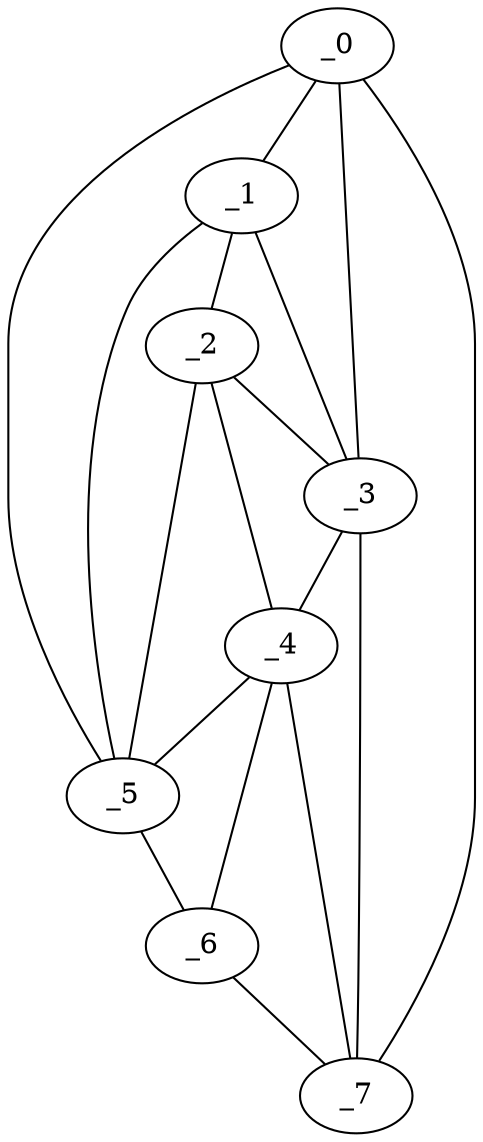 graph "obj38__325.gxl" {
	_0	 [x=23,
		y=72];
	_1	 [x=79,
		y=62];
	_0 -- _1	 [valence=1];
	_3	 [x=104,
		y=59];
	_0 -- _3	 [valence=2];
	_5	 [x=107,
		y=40];
	_0 -- _5	 [valence=1];
	_7	 [x=125,
		y=56];
	_0 -- _7	 [valence=1];
	_2	 [x=97,
		y=53];
	_1 -- _2	 [valence=1];
	_1 -- _3	 [valence=2];
	_1 -- _5	 [valence=2];
	_2 -- _3	 [valence=2];
	_4	 [x=105,
		y=50];
	_2 -- _4	 [valence=2];
	_2 -- _5	 [valence=1];
	_3 -- _4	 [valence=1];
	_3 -- _7	 [valence=2];
	_4 -- _5	 [valence=2];
	_6	 [x=121,
		y=46];
	_4 -- _6	 [valence=2];
	_4 -- _7	 [valence=2];
	_5 -- _6	 [valence=1];
	_6 -- _7	 [valence=1];
}
